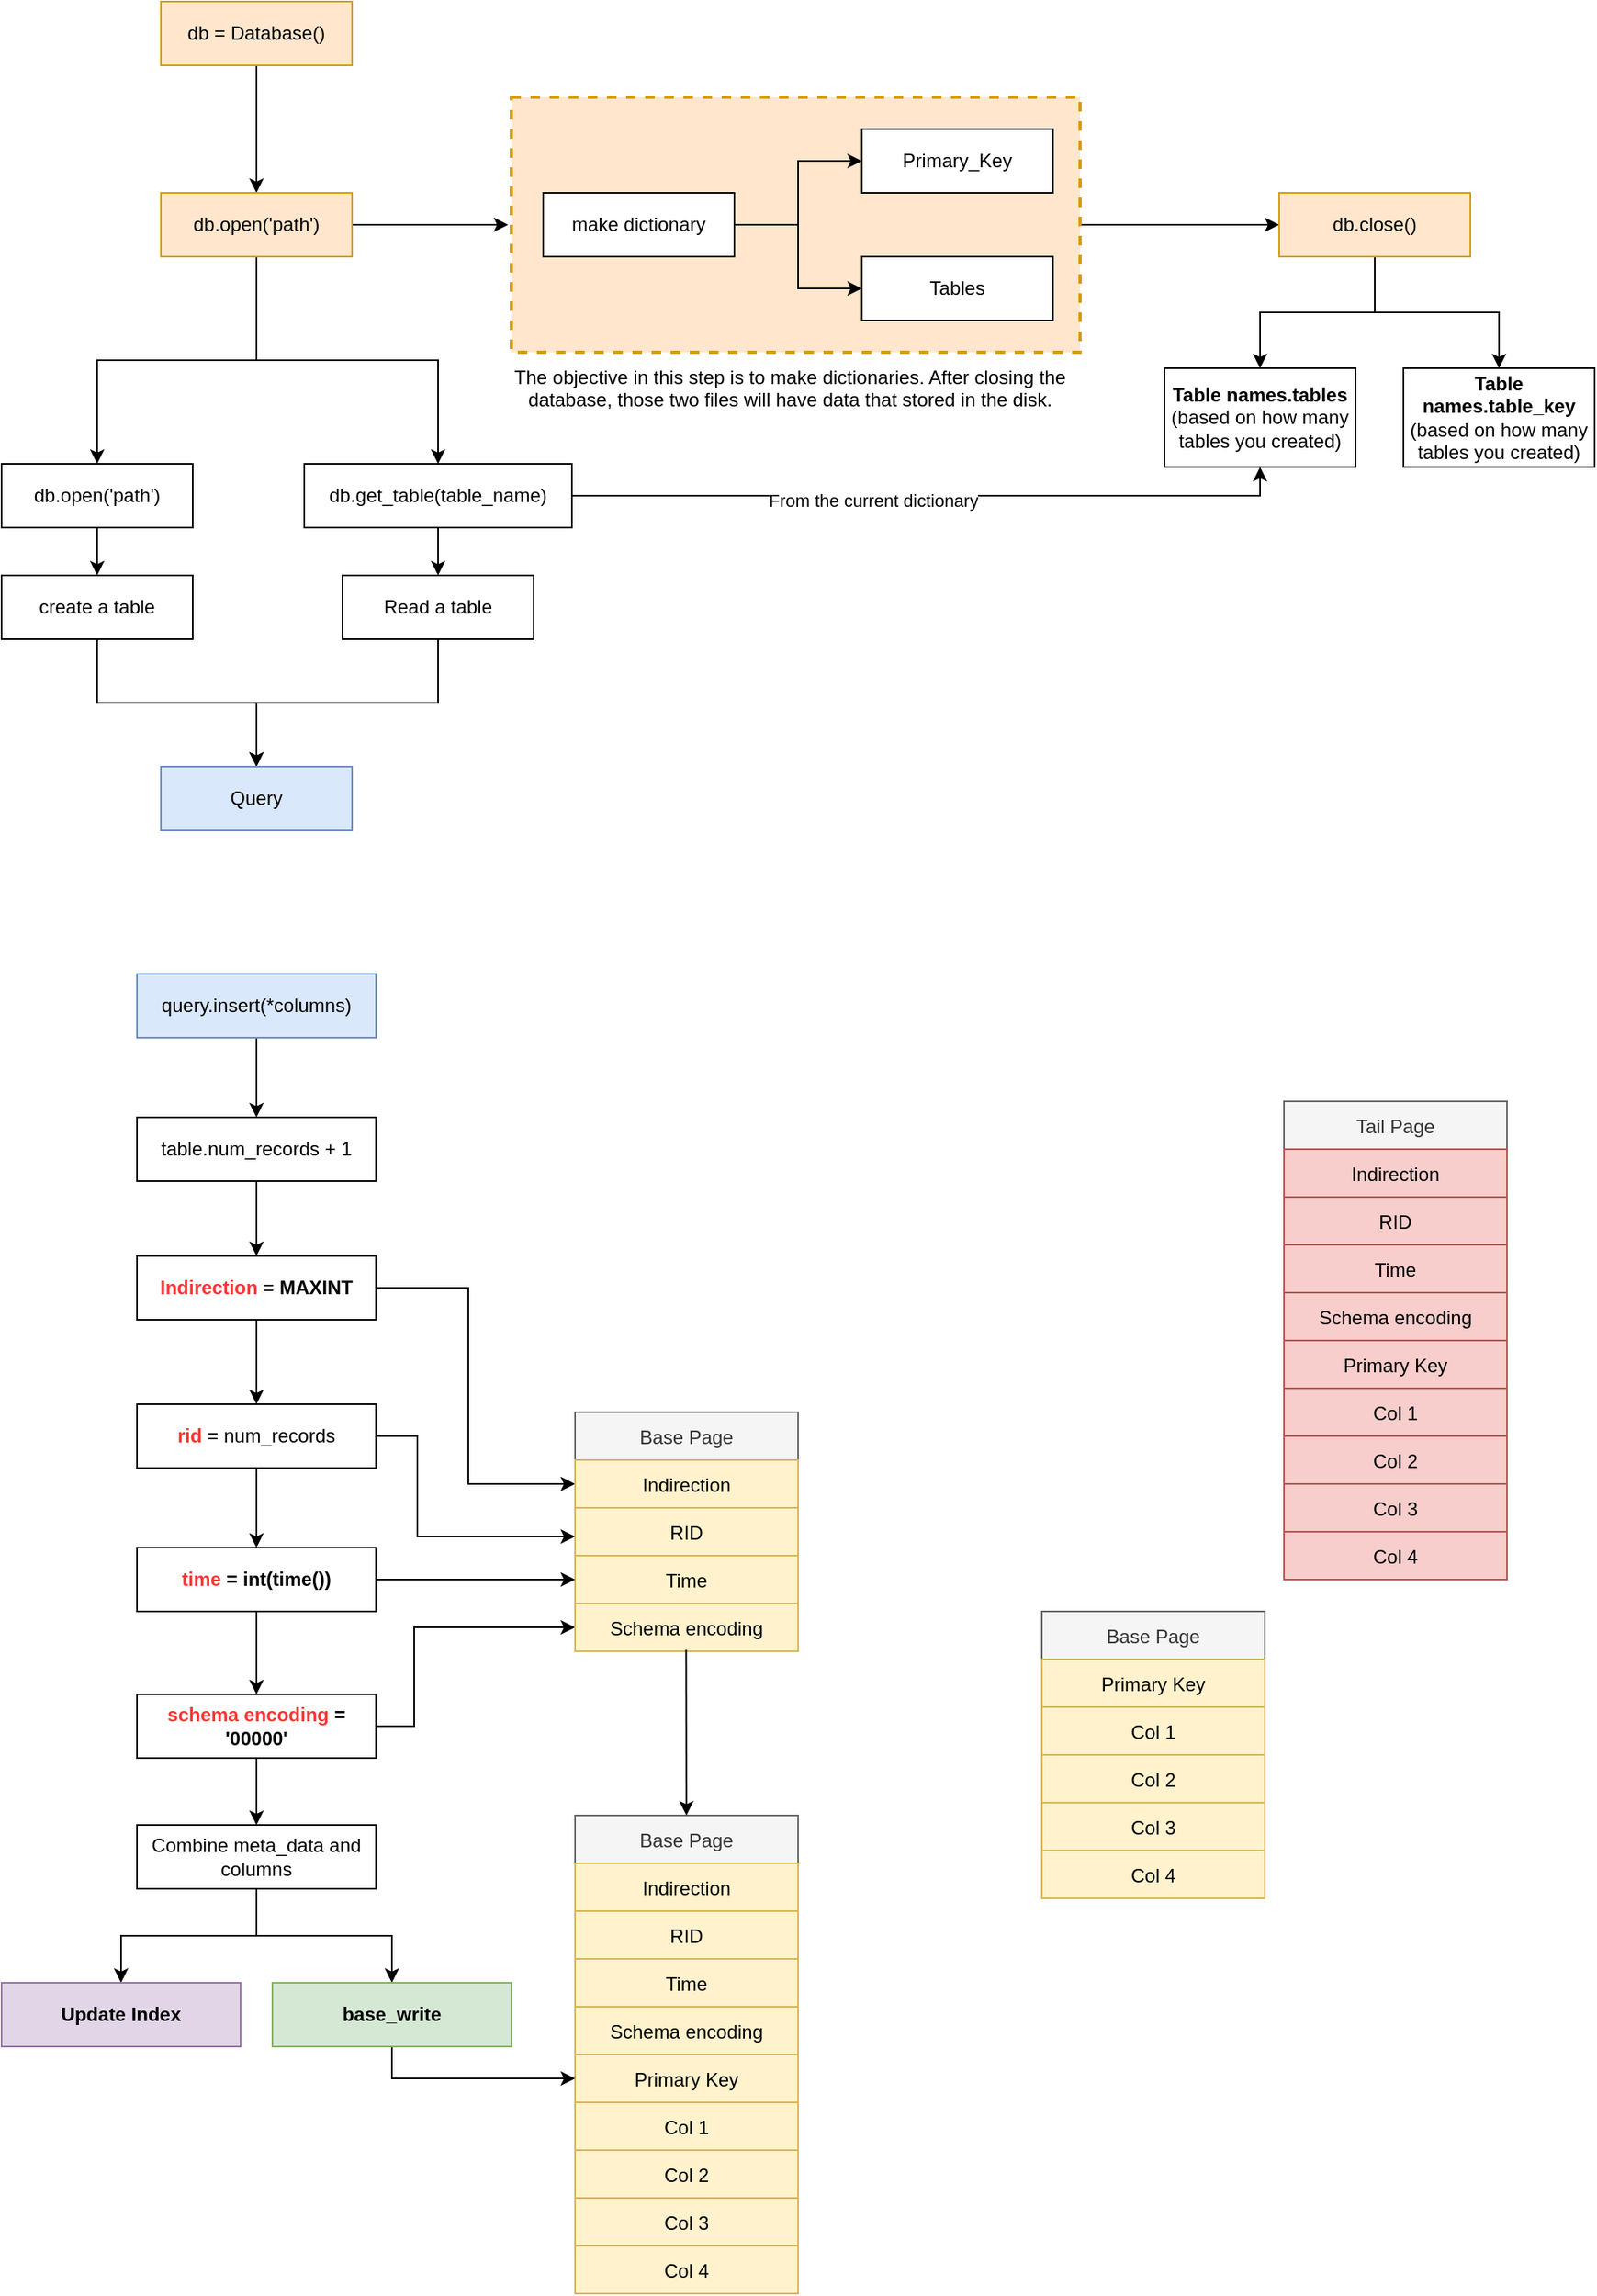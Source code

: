<mxfile version="16.6.4" type="github">
  <diagram id="Wvhb61Qy2nOv9_hHWXvt" name="Page-1">
    <mxGraphModel dx="1584" dy="882" grid="0" gridSize="10" guides="1" tooltips="1" connect="1" arrows="1" fold="1" page="1" pageScale="1" pageWidth="1169" pageHeight="1654" math="0" shadow="0">
      <root>
        <mxCell id="0" />
        <mxCell id="1" parent="0" />
        <mxCell id="xcOaB14ry1vTwnBR0oJF-19" style="edgeStyle=orthogonalEdgeStyle;rounded=0;orthogonalLoop=1;jettySize=auto;html=1;startArrow=none;startFill=0;endArrow=classic;endFill=1;entryX=0;entryY=0.5;entryDx=0;entryDy=0;" edge="1" parent="1" source="xcOaB14ry1vTwnBR0oJF-11" target="xcOaB14ry1vTwnBR0oJF-20">
          <mxGeometry relative="1" as="geometry">
            <mxPoint x="819.2" y="180" as="targetPoint" />
          </mxGeometry>
        </mxCell>
        <mxCell id="xcOaB14ry1vTwnBR0oJF-11" value="" style="rounded=0;whiteSpace=wrap;html=1;fillColor=#ffe6cc;dashed=1;strokeWidth=2;strokeColor=#d79b00;" vertex="1" parent="1">
          <mxGeometry x="405" y="100" width="357" height="160" as="geometry" />
        </mxCell>
        <mxCell id="xcOaB14ry1vTwnBR0oJF-3" value="" style="edgeStyle=orthogonalEdgeStyle;rounded=0;orthogonalLoop=1;jettySize=auto;html=1;" edge="1" parent="1" source="xcOaB14ry1vTwnBR0oJF-1" target="xcOaB14ry1vTwnBR0oJF-2">
          <mxGeometry relative="1" as="geometry" />
        </mxCell>
        <mxCell id="xcOaB14ry1vTwnBR0oJF-1" value="db = Database()" style="rounded=0;whiteSpace=wrap;html=1;fillColor=#ffe6cc;strokeColor=#d79b00;" vertex="1" parent="1">
          <mxGeometry x="185" y="40" width="120" height="40" as="geometry" />
        </mxCell>
        <mxCell id="xcOaB14ry1vTwnBR0oJF-5" value="" style="edgeStyle=orthogonalEdgeStyle;rounded=0;orthogonalLoop=1;jettySize=auto;html=1;" edge="1" parent="1" source="xcOaB14ry1vTwnBR0oJF-2">
          <mxGeometry relative="1" as="geometry">
            <mxPoint x="403" y="180" as="targetPoint" />
          </mxGeometry>
        </mxCell>
        <mxCell id="xcOaB14ry1vTwnBR0oJF-31" value="" style="edgeStyle=orthogonalEdgeStyle;rounded=0;orthogonalLoop=1;jettySize=auto;html=1;startArrow=none;startFill=0;endArrow=classic;endFill=1;" edge="1" parent="1" source="xcOaB14ry1vTwnBR0oJF-2" target="xcOaB14ry1vTwnBR0oJF-30">
          <mxGeometry relative="1" as="geometry" />
        </mxCell>
        <mxCell id="xcOaB14ry1vTwnBR0oJF-32" style="edgeStyle=orthogonalEdgeStyle;rounded=0;orthogonalLoop=1;jettySize=auto;html=1;entryX=0.5;entryY=0;entryDx=0;entryDy=0;startArrow=none;startFill=0;endArrow=classic;endFill=1;" edge="1" parent="1" source="xcOaB14ry1vTwnBR0oJF-2" target="xcOaB14ry1vTwnBR0oJF-13">
          <mxGeometry relative="1" as="geometry" />
        </mxCell>
        <mxCell id="xcOaB14ry1vTwnBR0oJF-2" value="db.open(&#39;path&#39;)" style="rounded=0;whiteSpace=wrap;html=1;fillColor=#ffe6cc;strokeColor=#d79b00;" vertex="1" parent="1">
          <mxGeometry x="185" y="160" width="120" height="40" as="geometry" />
        </mxCell>
        <mxCell id="xcOaB14ry1vTwnBR0oJF-7" value="" style="edgeStyle=orthogonalEdgeStyle;rounded=0;orthogonalLoop=1;jettySize=auto;html=1;" edge="1" parent="1" source="xcOaB14ry1vTwnBR0oJF-4" target="xcOaB14ry1vTwnBR0oJF-6">
          <mxGeometry relative="1" as="geometry" />
        </mxCell>
        <mxCell id="xcOaB14ry1vTwnBR0oJF-9" value="" style="edgeStyle=orthogonalEdgeStyle;rounded=0;orthogonalLoop=1;jettySize=auto;html=1;" edge="1" parent="1" source="xcOaB14ry1vTwnBR0oJF-4" target="xcOaB14ry1vTwnBR0oJF-8">
          <mxGeometry relative="1" as="geometry" />
        </mxCell>
        <mxCell id="xcOaB14ry1vTwnBR0oJF-4" value="make dictionary" style="rounded=0;whiteSpace=wrap;html=1;" vertex="1" parent="1">
          <mxGeometry x="425" y="160" width="120" height="40" as="geometry" />
        </mxCell>
        <mxCell id="xcOaB14ry1vTwnBR0oJF-6" value="Primary_Key" style="rounded=0;whiteSpace=wrap;html=1;" vertex="1" parent="1">
          <mxGeometry x="625" y="120" width="120" height="40" as="geometry" />
        </mxCell>
        <mxCell id="xcOaB14ry1vTwnBR0oJF-8" value="Tables" style="rounded=0;whiteSpace=wrap;html=1;" vertex="1" parent="1">
          <mxGeometry x="625" y="200" width="120" height="40" as="geometry" />
        </mxCell>
        <mxCell id="xcOaB14ry1vTwnBR0oJF-12" value="The objective in this step is to make dictionaries. After closing the database, those two files will have data that stored in the disk.&lt;br&gt;&lt;br&gt;" style="text;html=1;strokeColor=none;fillColor=none;align=center;verticalAlign=middle;whiteSpace=wrap;rounded=0;dashed=1;" vertex="1" parent="1">
          <mxGeometry x="405" y="260" width="350" height="60" as="geometry" />
        </mxCell>
        <mxCell id="xcOaB14ry1vTwnBR0oJF-26" value="" style="edgeStyle=orthogonalEdgeStyle;rounded=0;orthogonalLoop=1;jettySize=auto;html=1;startArrow=none;startFill=0;endArrow=classic;endFill=1;" edge="1" parent="1" source="xcOaB14ry1vTwnBR0oJF-13" target="xcOaB14ry1vTwnBR0oJF-25">
          <mxGeometry relative="1" as="geometry" />
        </mxCell>
        <mxCell id="xcOaB14ry1vTwnBR0oJF-28" style="edgeStyle=orthogonalEdgeStyle;rounded=0;orthogonalLoop=1;jettySize=auto;html=1;entryX=0.5;entryY=1;entryDx=0;entryDy=0;startArrow=none;startFill=0;endArrow=classic;endFill=1;" edge="1" parent="1" source="xcOaB14ry1vTwnBR0oJF-13" target="xcOaB14ry1vTwnBR0oJF-21">
          <mxGeometry relative="1" as="geometry">
            <Array as="points">
              <mxPoint x="875" y="350" />
            </Array>
          </mxGeometry>
        </mxCell>
        <mxCell id="xcOaB14ry1vTwnBR0oJF-29" value="From the current dictionary" style="edgeLabel;html=1;align=center;verticalAlign=middle;resizable=0;points=[];" vertex="1" connectable="0" parent="xcOaB14ry1vTwnBR0oJF-28">
          <mxGeometry x="-0.16" y="-3" relative="1" as="geometry">
            <mxPoint as="offset" />
          </mxGeometry>
        </mxCell>
        <mxCell id="xcOaB14ry1vTwnBR0oJF-13" value="db.get_table(table_name)" style="rounded=0;whiteSpace=wrap;html=1;" vertex="1" parent="1">
          <mxGeometry x="275" y="330" width="168" height="40" as="geometry" />
        </mxCell>
        <mxCell id="xcOaB14ry1vTwnBR0oJF-22" value="" style="edgeStyle=orthogonalEdgeStyle;rounded=0;orthogonalLoop=1;jettySize=auto;html=1;startArrow=none;startFill=0;endArrow=classic;endFill=1;" edge="1" parent="1" source="xcOaB14ry1vTwnBR0oJF-20" target="xcOaB14ry1vTwnBR0oJF-21">
          <mxGeometry relative="1" as="geometry" />
        </mxCell>
        <mxCell id="xcOaB14ry1vTwnBR0oJF-33" style="edgeStyle=orthogonalEdgeStyle;rounded=0;orthogonalLoop=1;jettySize=auto;html=1;startArrow=none;startFill=0;endArrow=classic;endFill=1;" edge="1" parent="1" source="xcOaB14ry1vTwnBR0oJF-20" target="xcOaB14ry1vTwnBR0oJF-23">
          <mxGeometry relative="1" as="geometry" />
        </mxCell>
        <mxCell id="xcOaB14ry1vTwnBR0oJF-20" value="db.close()" style="rounded=0;whiteSpace=wrap;html=1;fillColor=#ffe6cc;strokeColor=#d79b00;" vertex="1" parent="1">
          <mxGeometry x="887" y="160" width="120" height="40" as="geometry" />
        </mxCell>
        <mxCell id="xcOaB14ry1vTwnBR0oJF-21" value="&lt;b&gt;Table names.tables&lt;/b&gt;&lt;br&gt;(based on how many tables you created)" style="rounded=0;whiteSpace=wrap;html=1;" vertex="1" parent="1">
          <mxGeometry x="815" y="270" width="120" height="62" as="geometry" />
        </mxCell>
        <mxCell id="xcOaB14ry1vTwnBR0oJF-23" value="&lt;b&gt;Table names.table_key&lt;/b&gt;&lt;br&gt;(based on how many tables you created)" style="rounded=0;whiteSpace=wrap;html=1;" vertex="1" parent="1">
          <mxGeometry x="965" y="270" width="120" height="62" as="geometry" />
        </mxCell>
        <mxCell id="xcOaB14ry1vTwnBR0oJF-38" style="edgeStyle=orthogonalEdgeStyle;rounded=0;orthogonalLoop=1;jettySize=auto;html=1;startArrow=none;startFill=0;endArrow=classic;endFill=1;" edge="1" parent="1" source="xcOaB14ry1vTwnBR0oJF-25" target="xcOaB14ry1vTwnBR0oJF-36">
          <mxGeometry relative="1" as="geometry" />
        </mxCell>
        <mxCell id="xcOaB14ry1vTwnBR0oJF-25" value="Read a table" style="rounded=0;whiteSpace=wrap;html=1;" vertex="1" parent="1">
          <mxGeometry x="299" y="400" width="120" height="40" as="geometry" />
        </mxCell>
        <mxCell id="xcOaB14ry1vTwnBR0oJF-35" value="" style="edgeStyle=orthogonalEdgeStyle;rounded=0;orthogonalLoop=1;jettySize=auto;html=1;startArrow=none;startFill=0;endArrow=classic;endFill=1;" edge="1" parent="1" source="xcOaB14ry1vTwnBR0oJF-30" target="xcOaB14ry1vTwnBR0oJF-34">
          <mxGeometry relative="1" as="geometry" />
        </mxCell>
        <mxCell id="xcOaB14ry1vTwnBR0oJF-30" value="db.open(&#39;path&#39;)" style="rounded=0;whiteSpace=wrap;html=1;" vertex="1" parent="1">
          <mxGeometry x="85" y="330" width="120" height="40" as="geometry" />
        </mxCell>
        <mxCell id="xcOaB14ry1vTwnBR0oJF-37" value="" style="edgeStyle=orthogonalEdgeStyle;rounded=0;orthogonalLoop=1;jettySize=auto;html=1;startArrow=none;startFill=0;endArrow=classic;endFill=1;" edge="1" parent="1" source="xcOaB14ry1vTwnBR0oJF-34" target="xcOaB14ry1vTwnBR0oJF-36">
          <mxGeometry relative="1" as="geometry" />
        </mxCell>
        <mxCell id="xcOaB14ry1vTwnBR0oJF-34" value="create a table" style="rounded=0;whiteSpace=wrap;html=1;" vertex="1" parent="1">
          <mxGeometry x="85" y="400" width="120" height="40" as="geometry" />
        </mxCell>
        <mxCell id="xcOaB14ry1vTwnBR0oJF-36" value="Query" style="rounded=0;whiteSpace=wrap;html=1;fillColor=#dae8fc;strokeColor=#6c8ebf;" vertex="1" parent="1">
          <mxGeometry x="185" y="520" width="120" height="40" as="geometry" />
        </mxCell>
        <mxCell id="xcOaB14ry1vTwnBR0oJF-66" value="" style="edgeStyle=orthogonalEdgeStyle;rounded=0;orthogonalLoop=1;jettySize=auto;html=1;startArrow=none;startFill=0;endArrow=classic;endFill=1;" edge="1" parent="1" source="xcOaB14ry1vTwnBR0oJF-39" target="xcOaB14ry1vTwnBR0oJF-65">
          <mxGeometry relative="1" as="geometry" />
        </mxCell>
        <mxCell id="xcOaB14ry1vTwnBR0oJF-39" value="query.insert(*columns)" style="rounded=0;whiteSpace=wrap;html=1;fillColor=#dae8fc;strokeColor=#6c8ebf;" vertex="1" parent="1">
          <mxGeometry x="170" y="650" width="150" height="40" as="geometry" />
        </mxCell>
        <mxCell id="xcOaB14ry1vTwnBR0oJF-53" value="" style="group" vertex="1" connectable="0" parent="1">
          <mxGeometry x="445" y="1178" width="140" height="300" as="geometry" />
        </mxCell>
        <mxCell id="xcOaB14ry1vTwnBR0oJF-41" value="Base Page" style="swimlane;fontStyle=0;childLayout=stackLayout;horizontal=1;startSize=30;horizontalStack=0;resizeParent=1;resizeParentMax=0;resizeLast=0;collapsible=1;marginBottom=0;strokeWidth=1;fillColor=#f5f5f5;fontColor=#333333;strokeColor=#666666;" vertex="1" parent="xcOaB14ry1vTwnBR0oJF-53">
          <mxGeometry width="140" height="120" as="geometry" />
        </mxCell>
        <mxCell id="xcOaB14ry1vTwnBR0oJF-42" value="Indirection" style="text;align=center;verticalAlign=middle;spacingLeft=4;spacingRight=4;overflow=hidden;points=[[0,0.5],[1,0.5]];portConstraint=eastwest;rotatable=0;fillColor=#fff2cc;strokeColor=#d6b656;" vertex="1" parent="xcOaB14ry1vTwnBR0oJF-41">
          <mxGeometry y="30" width="140" height="30" as="geometry" />
        </mxCell>
        <mxCell id="xcOaB14ry1vTwnBR0oJF-43" value="RID" style="text;align=center;verticalAlign=middle;spacingLeft=4;spacingRight=4;overflow=hidden;points=[[0,0.5],[1,0.5]];portConstraint=eastwest;rotatable=0;fillColor=#fff2cc;strokeColor=#d6b656;" vertex="1" parent="xcOaB14ry1vTwnBR0oJF-41">
          <mxGeometry y="60" width="140" height="30" as="geometry" />
        </mxCell>
        <mxCell id="xcOaB14ry1vTwnBR0oJF-44" value="Time" style="text;strokeColor=#d6b656;fillColor=#fff2cc;align=center;verticalAlign=middle;spacingLeft=4;spacingRight=4;overflow=hidden;points=[[0,0.5],[1,0.5]];portConstraint=eastwest;rotatable=0;" vertex="1" parent="xcOaB14ry1vTwnBR0oJF-41">
          <mxGeometry y="90" width="140" height="30" as="geometry" />
        </mxCell>
        <mxCell id="xcOaB14ry1vTwnBR0oJF-46" value="Schema encoding" style="text;strokeColor=#d6b656;fillColor=#fff2cc;align=center;verticalAlign=middle;spacingLeft=4;spacingRight=4;overflow=hidden;points=[[0,0.5],[1,0.5]];portConstraint=eastwest;rotatable=0;" vertex="1" parent="xcOaB14ry1vTwnBR0oJF-53">
          <mxGeometry y="120" width="140" height="30" as="geometry" />
        </mxCell>
        <mxCell id="xcOaB14ry1vTwnBR0oJF-47" value="Primary Key" style="text;align=center;verticalAlign=middle;spacingLeft=4;spacingRight=4;overflow=hidden;points=[[0,0.5],[1,0.5]];portConstraint=eastwest;rotatable=0;fillColor=#fff2cc;strokeColor=#d6b656;" vertex="1" parent="xcOaB14ry1vTwnBR0oJF-53">
          <mxGeometry y="150" width="140" height="30" as="geometry" />
        </mxCell>
        <mxCell id="xcOaB14ry1vTwnBR0oJF-48" value="Col 1" style="text;strokeColor=#d6b656;fillColor=#fff2cc;align=center;verticalAlign=middle;spacingLeft=4;spacingRight=4;overflow=hidden;points=[[0,0.5],[1,0.5]];portConstraint=eastwest;rotatable=0;" vertex="1" parent="xcOaB14ry1vTwnBR0oJF-53">
          <mxGeometry y="180" width="140" height="30" as="geometry" />
        </mxCell>
        <mxCell id="xcOaB14ry1vTwnBR0oJF-49" value="Col 2" style="text;strokeColor=#d6b656;fillColor=#fff2cc;align=center;verticalAlign=middle;spacingLeft=4;spacingRight=4;overflow=hidden;points=[[0,0.5],[1,0.5]];portConstraint=eastwest;rotatable=0;" vertex="1" parent="xcOaB14ry1vTwnBR0oJF-53">
          <mxGeometry y="210" width="140" height="30" as="geometry" />
        </mxCell>
        <mxCell id="xcOaB14ry1vTwnBR0oJF-50" value="Col 3" style="text;strokeColor=#d6b656;fillColor=#fff2cc;align=center;verticalAlign=middle;spacingLeft=4;spacingRight=4;overflow=hidden;points=[[0,0.5],[1,0.5]];portConstraint=eastwest;rotatable=0;" vertex="1" parent="xcOaB14ry1vTwnBR0oJF-53">
          <mxGeometry y="240" width="140" height="30" as="geometry" />
        </mxCell>
        <mxCell id="xcOaB14ry1vTwnBR0oJF-51" value="Col 4" style="text;strokeColor=#d6b656;fillColor=#fff2cc;align=center;verticalAlign=middle;spacingLeft=4;spacingRight=4;overflow=hidden;points=[[0,0.5],[1,0.5]];portConstraint=eastwest;rotatable=0;" vertex="1" parent="xcOaB14ry1vTwnBR0oJF-53">
          <mxGeometry y="270" width="140" height="30" as="geometry" />
        </mxCell>
        <mxCell id="xcOaB14ry1vTwnBR0oJF-54" value="" style="group" vertex="1" connectable="0" parent="1">
          <mxGeometry x="890" y="730" width="140" height="300" as="geometry" />
        </mxCell>
        <mxCell id="xcOaB14ry1vTwnBR0oJF-55" value="Tail Page" style="swimlane;fontStyle=0;childLayout=stackLayout;horizontal=1;startSize=30;horizontalStack=0;resizeParent=1;resizeParentMax=0;resizeLast=0;collapsible=1;marginBottom=0;strokeWidth=1;fillColor=#f5f5f5;fontColor=#333333;strokeColor=#666666;" vertex="1" parent="xcOaB14ry1vTwnBR0oJF-54">
          <mxGeometry width="140" height="120" as="geometry" />
        </mxCell>
        <mxCell id="xcOaB14ry1vTwnBR0oJF-56" value="Indirection" style="text;align=center;verticalAlign=middle;spacingLeft=4;spacingRight=4;overflow=hidden;points=[[0,0.5],[1,0.5]];portConstraint=eastwest;rotatable=0;fillColor=#f8cecc;strokeColor=#b85450;" vertex="1" parent="xcOaB14ry1vTwnBR0oJF-55">
          <mxGeometry y="30" width="140" height="30" as="geometry" />
        </mxCell>
        <mxCell id="xcOaB14ry1vTwnBR0oJF-57" value="RID" style="text;align=center;verticalAlign=middle;spacingLeft=4;spacingRight=4;overflow=hidden;points=[[0,0.5],[1,0.5]];portConstraint=eastwest;rotatable=0;fillColor=#f8cecc;strokeColor=#b85450;" vertex="1" parent="xcOaB14ry1vTwnBR0oJF-55">
          <mxGeometry y="60" width="140" height="30" as="geometry" />
        </mxCell>
        <mxCell id="xcOaB14ry1vTwnBR0oJF-58" value="Time" style="text;strokeColor=#b85450;fillColor=#f8cecc;align=center;verticalAlign=middle;spacingLeft=4;spacingRight=4;overflow=hidden;points=[[0,0.5],[1,0.5]];portConstraint=eastwest;rotatable=0;" vertex="1" parent="xcOaB14ry1vTwnBR0oJF-55">
          <mxGeometry y="90" width="140" height="30" as="geometry" />
        </mxCell>
        <mxCell id="xcOaB14ry1vTwnBR0oJF-59" value="Schema encoding" style="text;strokeColor=#b85450;fillColor=#f8cecc;align=center;verticalAlign=middle;spacingLeft=4;spacingRight=4;overflow=hidden;points=[[0,0.5],[1,0.5]];portConstraint=eastwest;rotatable=0;" vertex="1" parent="xcOaB14ry1vTwnBR0oJF-54">
          <mxGeometry y="120" width="140" height="30" as="geometry" />
        </mxCell>
        <mxCell id="xcOaB14ry1vTwnBR0oJF-60" value="Primary Key" style="text;align=center;verticalAlign=middle;spacingLeft=4;spacingRight=4;overflow=hidden;points=[[0,0.5],[1,0.5]];portConstraint=eastwest;rotatable=0;fillColor=#f8cecc;strokeColor=#b85450;" vertex="1" parent="xcOaB14ry1vTwnBR0oJF-54">
          <mxGeometry y="150" width="140" height="30" as="geometry" />
        </mxCell>
        <mxCell id="xcOaB14ry1vTwnBR0oJF-61" value="Col 1" style="text;strokeColor=#b85450;fillColor=#f8cecc;align=center;verticalAlign=middle;spacingLeft=4;spacingRight=4;overflow=hidden;points=[[0,0.5],[1,0.5]];portConstraint=eastwest;rotatable=0;" vertex="1" parent="xcOaB14ry1vTwnBR0oJF-54">
          <mxGeometry y="180" width="140" height="30" as="geometry" />
        </mxCell>
        <mxCell id="xcOaB14ry1vTwnBR0oJF-62" value="Col 2" style="text;strokeColor=#b85450;fillColor=#f8cecc;align=center;verticalAlign=middle;spacingLeft=4;spacingRight=4;overflow=hidden;points=[[0,0.5],[1,0.5]];portConstraint=eastwest;rotatable=0;" vertex="1" parent="xcOaB14ry1vTwnBR0oJF-54">
          <mxGeometry y="210" width="140" height="30" as="geometry" />
        </mxCell>
        <mxCell id="xcOaB14ry1vTwnBR0oJF-63" value="Col 3" style="text;strokeColor=#b85450;fillColor=#f8cecc;align=center;verticalAlign=middle;spacingLeft=4;spacingRight=4;overflow=hidden;points=[[0,0.5],[1,0.5]];portConstraint=eastwest;rotatable=0;" vertex="1" parent="xcOaB14ry1vTwnBR0oJF-54">
          <mxGeometry y="240" width="140" height="30" as="geometry" />
        </mxCell>
        <mxCell id="xcOaB14ry1vTwnBR0oJF-64" value="Col 4" style="text;strokeColor=#b85450;fillColor=#f8cecc;align=center;verticalAlign=middle;spacingLeft=4;spacingRight=4;overflow=hidden;points=[[0,0.5],[1,0.5]];portConstraint=eastwest;rotatable=0;" vertex="1" parent="xcOaB14ry1vTwnBR0oJF-54">
          <mxGeometry y="270" width="140" height="30" as="geometry" />
        </mxCell>
        <mxCell id="xcOaB14ry1vTwnBR0oJF-68" value="" style="edgeStyle=orthogonalEdgeStyle;rounded=0;orthogonalLoop=1;jettySize=auto;html=1;startArrow=none;startFill=0;endArrow=classic;endFill=1;" edge="1" parent="1" source="xcOaB14ry1vTwnBR0oJF-65" target="xcOaB14ry1vTwnBR0oJF-67">
          <mxGeometry relative="1" as="geometry" />
        </mxCell>
        <mxCell id="xcOaB14ry1vTwnBR0oJF-65" value="table.num_records + 1" style="rounded=0;whiteSpace=wrap;html=1;" vertex="1" parent="1">
          <mxGeometry x="170" y="740" width="150" height="40" as="geometry" />
        </mxCell>
        <mxCell id="xcOaB14ry1vTwnBR0oJF-70" value="" style="edgeStyle=orthogonalEdgeStyle;rounded=0;orthogonalLoop=1;jettySize=auto;html=1;startArrow=none;startFill=0;endArrow=classic;endFill=1;" edge="1" parent="1" source="xcOaB14ry1vTwnBR0oJF-67" target="xcOaB14ry1vTwnBR0oJF-69">
          <mxGeometry relative="1" as="geometry" />
        </mxCell>
        <mxCell id="xcOaB14ry1vTwnBR0oJF-107" style="edgeStyle=orthogonalEdgeStyle;rounded=0;orthogonalLoop=1;jettySize=auto;html=1;fontColor=#000000;startArrow=none;startFill=0;endArrow=classic;endFill=1;" edge="1" parent="1" source="xcOaB14ry1vTwnBR0oJF-67" target="xcOaB14ry1vTwnBR0oJF-96">
          <mxGeometry relative="1" as="geometry">
            <Array as="points">
              <mxPoint x="378" y="847" />
              <mxPoint x="378" y="970" />
            </Array>
          </mxGeometry>
        </mxCell>
        <mxCell id="xcOaB14ry1vTwnBR0oJF-67" value="&lt;font color=&quot;#ff3333&quot;&gt;&lt;b&gt;Indirection&lt;/b&gt;&lt;/font&gt; = &lt;b&gt;MAXINT&lt;/b&gt;" style="rounded=0;whiteSpace=wrap;html=1;" vertex="1" parent="1">
          <mxGeometry x="170" y="827" width="150" height="40" as="geometry" />
        </mxCell>
        <mxCell id="xcOaB14ry1vTwnBR0oJF-102" value="" style="edgeStyle=orthogonalEdgeStyle;rounded=0;orthogonalLoop=1;jettySize=auto;html=1;fontColor=#000000;startArrow=none;startFill=0;endArrow=classic;endFill=1;" edge="1" parent="1" source="xcOaB14ry1vTwnBR0oJF-69" target="xcOaB14ry1vTwnBR0oJF-101">
          <mxGeometry relative="1" as="geometry" />
        </mxCell>
        <mxCell id="xcOaB14ry1vTwnBR0oJF-105" style="edgeStyle=orthogonalEdgeStyle;rounded=0;orthogonalLoop=1;jettySize=auto;html=1;fontColor=#000000;startArrow=none;startFill=0;endArrow=classic;endFill=1;" edge="1" parent="1" source="xcOaB14ry1vTwnBR0oJF-69" target="xcOaB14ry1vTwnBR0oJF-97">
          <mxGeometry relative="1" as="geometry">
            <Array as="points">
              <mxPoint x="346" y="940" />
              <mxPoint x="346" y="1003" />
            </Array>
          </mxGeometry>
        </mxCell>
        <mxCell id="xcOaB14ry1vTwnBR0oJF-69" value="&lt;b&gt;&lt;font color=&quot;#ff3333&quot;&gt;rid&lt;/font&gt;&lt;/b&gt; = num_records" style="rounded=0;whiteSpace=wrap;html=1;" vertex="1" parent="1">
          <mxGeometry x="170" y="920" width="150" height="40" as="geometry" />
        </mxCell>
        <mxCell id="xcOaB14ry1vTwnBR0oJF-76" value="" style="edgeStyle=orthogonalEdgeStyle;rounded=0;orthogonalLoop=1;jettySize=auto;html=1;fontColor=#000000;startArrow=none;startFill=0;endArrow=classic;endFill=1;" edge="1" parent="1" source="xcOaB14ry1vTwnBR0oJF-71" target="xcOaB14ry1vTwnBR0oJF-75">
          <mxGeometry relative="1" as="geometry" />
        </mxCell>
        <mxCell id="xcOaB14ry1vTwnBR0oJF-108" style="edgeStyle=orthogonalEdgeStyle;rounded=0;orthogonalLoop=1;jettySize=auto;html=1;fontColor=#000000;startArrow=none;startFill=0;endArrow=classic;endFill=1;" edge="1" parent="1" source="xcOaB14ry1vTwnBR0oJF-71" target="xcOaB14ry1vTwnBR0oJF-99">
          <mxGeometry relative="1" as="geometry">
            <Array as="points">
              <mxPoint x="344" y="1122" />
              <mxPoint x="344" y="1060" />
            </Array>
          </mxGeometry>
        </mxCell>
        <mxCell id="xcOaB14ry1vTwnBR0oJF-71" value="&lt;b&gt;&lt;font color=&quot;#ff3333&quot;&gt;schema encoding &lt;/font&gt;=&lt;font color=&quot;#ff3333&quot;&gt; &lt;/font&gt;&#39;00000&#39;&lt;/b&gt;" style="rounded=0;whiteSpace=wrap;html=1;" vertex="1" parent="1">
          <mxGeometry x="170" y="1102" width="150" height="40" as="geometry" />
        </mxCell>
        <mxCell id="xcOaB14ry1vTwnBR0oJF-78" value="" style="edgeStyle=orthogonalEdgeStyle;rounded=0;orthogonalLoop=1;jettySize=auto;html=1;fontColor=#000000;startArrow=none;startFill=0;endArrow=classic;endFill=1;" edge="1" parent="1" source="xcOaB14ry1vTwnBR0oJF-75" target="xcOaB14ry1vTwnBR0oJF-77">
          <mxGeometry relative="1" as="geometry" />
        </mxCell>
        <mxCell id="xcOaB14ry1vTwnBR0oJF-80" value="" style="edgeStyle=orthogonalEdgeStyle;rounded=0;orthogonalLoop=1;jettySize=auto;html=1;fontColor=#000000;startArrow=none;startFill=0;endArrow=classic;endFill=1;" edge="1" parent="1" source="xcOaB14ry1vTwnBR0oJF-75" target="xcOaB14ry1vTwnBR0oJF-79">
          <mxGeometry relative="1" as="geometry" />
        </mxCell>
        <mxCell id="xcOaB14ry1vTwnBR0oJF-75" value="Combine meta_data and&lt;br&gt;columns" style="rounded=0;whiteSpace=wrap;html=1;" vertex="1" parent="1">
          <mxGeometry x="170" y="1184" width="150" height="40" as="geometry" />
        </mxCell>
        <mxCell id="xcOaB14ry1vTwnBR0oJF-110" value="" style="edgeStyle=orthogonalEdgeStyle;rounded=0;orthogonalLoop=1;jettySize=auto;html=1;fontColor=#000000;startArrow=none;startFill=0;endArrow=classic;endFill=1;" edge="1" parent="1" source="xcOaB14ry1vTwnBR0oJF-77" target="xcOaB14ry1vTwnBR0oJF-47">
          <mxGeometry relative="1" as="geometry" />
        </mxCell>
        <mxCell id="xcOaB14ry1vTwnBR0oJF-77" value="base_write" style="rounded=0;whiteSpace=wrap;html=1;fillColor=#d5e8d4;strokeColor=#82b366;fontStyle=1" vertex="1" parent="1">
          <mxGeometry x="255" y="1283" width="150" height="40" as="geometry" />
        </mxCell>
        <mxCell id="xcOaB14ry1vTwnBR0oJF-79" value="Update Index" style="rounded=0;whiteSpace=wrap;html=1;fillColor=#e1d5e7;strokeColor=#9673a6;fontStyle=1" vertex="1" parent="1">
          <mxGeometry x="85" y="1283" width="150" height="40" as="geometry" />
        </mxCell>
        <mxCell id="xcOaB14ry1vTwnBR0oJF-84" value="Base Page" style="swimlane;fontStyle=0;childLayout=stackLayout;horizontal=1;startSize=30;horizontalStack=0;resizeParent=1;resizeParentMax=0;resizeLast=0;collapsible=1;marginBottom=0;strokeWidth=1;fillColor=#f5f5f5;fontColor=#333333;strokeColor=#666666;" vertex="1" parent="1">
          <mxGeometry x="738" y="1050" width="140" height="60" as="geometry" />
        </mxCell>
        <mxCell id="xcOaB14ry1vTwnBR0oJF-89" value="Primary Key" style="text;align=center;verticalAlign=middle;spacingLeft=4;spacingRight=4;overflow=hidden;points=[[0,0.5],[1,0.5]];portConstraint=eastwest;rotatable=0;fillColor=#fff2cc;strokeColor=#d6b656;" vertex="1" parent="xcOaB14ry1vTwnBR0oJF-84">
          <mxGeometry y="30" width="140" height="30" as="geometry" />
        </mxCell>
        <mxCell id="xcOaB14ry1vTwnBR0oJF-90" value="Col 1" style="text;strokeColor=#d6b656;fillColor=#fff2cc;align=center;verticalAlign=middle;spacingLeft=4;spacingRight=4;overflow=hidden;points=[[0,0.5],[1,0.5]];portConstraint=eastwest;rotatable=0;" vertex="1" parent="1">
          <mxGeometry x="738" y="1110" width="140" height="30" as="geometry" />
        </mxCell>
        <mxCell id="xcOaB14ry1vTwnBR0oJF-91" value="Col 2" style="text;strokeColor=#d6b656;fillColor=#fff2cc;align=center;verticalAlign=middle;spacingLeft=4;spacingRight=4;overflow=hidden;points=[[0,0.5],[1,0.5]];portConstraint=eastwest;rotatable=0;" vertex="1" parent="1">
          <mxGeometry x="738" y="1140" width="140" height="30" as="geometry" />
        </mxCell>
        <mxCell id="xcOaB14ry1vTwnBR0oJF-92" value="Col 3" style="text;strokeColor=#d6b656;fillColor=#fff2cc;align=center;verticalAlign=middle;spacingLeft=4;spacingRight=4;overflow=hidden;points=[[0,0.5],[1,0.5]];portConstraint=eastwest;rotatable=0;" vertex="1" parent="1">
          <mxGeometry x="738" y="1170" width="140" height="30" as="geometry" />
        </mxCell>
        <mxCell id="xcOaB14ry1vTwnBR0oJF-93" value="Col 4" style="text;strokeColor=#d6b656;fillColor=#fff2cc;align=center;verticalAlign=middle;spacingLeft=4;spacingRight=4;overflow=hidden;points=[[0,0.5],[1,0.5]];portConstraint=eastwest;rotatable=0;" vertex="1" parent="1">
          <mxGeometry x="738" y="1200" width="140" height="30" as="geometry" />
        </mxCell>
        <mxCell id="xcOaB14ry1vTwnBR0oJF-95" value="Base Page" style="swimlane;fontStyle=0;childLayout=stackLayout;horizontal=1;startSize=30;horizontalStack=0;resizeParent=1;resizeParentMax=0;resizeLast=0;collapsible=1;marginBottom=0;strokeWidth=1;fillColor=#f5f5f5;fontColor=#333333;strokeColor=#666666;" vertex="1" parent="1">
          <mxGeometry x="445" y="925" width="140" height="120" as="geometry" />
        </mxCell>
        <mxCell id="xcOaB14ry1vTwnBR0oJF-96" value="Indirection" style="text;align=center;verticalAlign=middle;spacingLeft=4;spacingRight=4;overflow=hidden;points=[[0,0.5],[1,0.5]];portConstraint=eastwest;rotatable=0;fillColor=#fff2cc;strokeColor=#d6b656;" vertex="1" parent="xcOaB14ry1vTwnBR0oJF-95">
          <mxGeometry y="30" width="140" height="30" as="geometry" />
        </mxCell>
        <mxCell id="xcOaB14ry1vTwnBR0oJF-97" value="RID" style="text;align=center;verticalAlign=middle;spacingLeft=4;spacingRight=4;overflow=hidden;points=[[0,0.5],[1,0.5]];portConstraint=eastwest;rotatable=0;fillColor=#fff2cc;strokeColor=#d6b656;" vertex="1" parent="xcOaB14ry1vTwnBR0oJF-95">
          <mxGeometry y="60" width="140" height="30" as="geometry" />
        </mxCell>
        <mxCell id="xcOaB14ry1vTwnBR0oJF-98" value="Time" style="text;strokeColor=#d6b656;fillColor=#fff2cc;align=center;verticalAlign=middle;spacingLeft=4;spacingRight=4;overflow=hidden;points=[[0,0.5],[1,0.5]];portConstraint=eastwest;rotatable=0;" vertex="1" parent="xcOaB14ry1vTwnBR0oJF-95">
          <mxGeometry y="90" width="140" height="30" as="geometry" />
        </mxCell>
        <mxCell id="xcOaB14ry1vTwnBR0oJF-99" value="Schema encoding" style="text;strokeColor=#d6b656;fillColor=#fff2cc;align=center;verticalAlign=middle;spacingLeft=4;spacingRight=4;overflow=hidden;points=[[0,0.5],[1,0.5]];portConstraint=eastwest;rotatable=0;" vertex="1" parent="1">
          <mxGeometry x="445" y="1045" width="140" height="30" as="geometry" />
        </mxCell>
        <mxCell id="xcOaB14ry1vTwnBR0oJF-103" style="edgeStyle=orthogonalEdgeStyle;rounded=0;orthogonalLoop=1;jettySize=auto;html=1;fontColor=#000000;startArrow=none;startFill=0;endArrow=classic;endFill=1;" edge="1" parent="1" source="xcOaB14ry1vTwnBR0oJF-101" target="xcOaB14ry1vTwnBR0oJF-71">
          <mxGeometry relative="1" as="geometry" />
        </mxCell>
        <mxCell id="xcOaB14ry1vTwnBR0oJF-106" style="edgeStyle=orthogonalEdgeStyle;rounded=0;orthogonalLoop=1;jettySize=auto;html=1;entryX=0;entryY=0.5;entryDx=0;entryDy=0;fontColor=#000000;startArrow=none;startFill=0;endArrow=classic;endFill=1;" edge="1" parent="1" source="xcOaB14ry1vTwnBR0oJF-101" target="xcOaB14ry1vTwnBR0oJF-98">
          <mxGeometry relative="1" as="geometry" />
        </mxCell>
        <mxCell id="xcOaB14ry1vTwnBR0oJF-101" value="&lt;b&gt;&lt;font color=&quot;#ff3333&quot;&gt;time &lt;/font&gt;= int(time())&lt;/b&gt;" style="rounded=0;whiteSpace=wrap;html=1;" vertex="1" parent="1">
          <mxGeometry x="170" y="1010" width="150" height="40" as="geometry" />
        </mxCell>
        <mxCell id="xcOaB14ry1vTwnBR0oJF-111" value="" style="endArrow=classic;html=1;rounded=0;fontColor=#000000;exitX=0.498;exitY=0.97;exitDx=0;exitDy=0;exitPerimeter=0;" edge="1" parent="1" source="xcOaB14ry1vTwnBR0oJF-99" target="xcOaB14ry1vTwnBR0oJF-41">
          <mxGeometry width="50" height="50" relative="1" as="geometry">
            <mxPoint x="505" y="1104" as="sourcePoint" />
            <mxPoint x="597" y="1144" as="targetPoint" />
          </mxGeometry>
        </mxCell>
      </root>
    </mxGraphModel>
  </diagram>
</mxfile>
